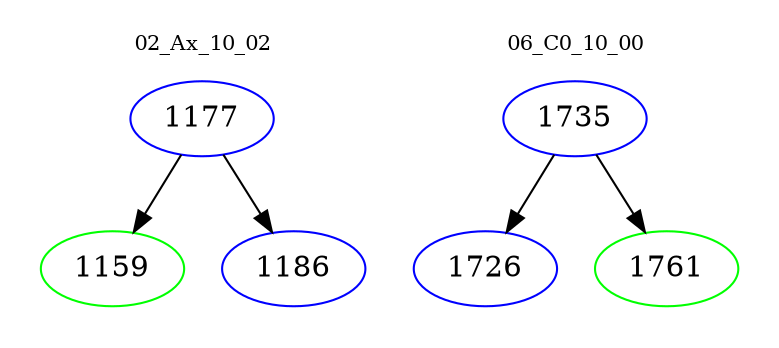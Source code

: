 digraph{
subgraph cluster_0 {
color = white
label = "02_Ax_10_02";
fontsize=10;
T0_1177 [label="1177", color="blue"]
T0_1177 -> T0_1159 [color="black"]
T0_1159 [label="1159", color="green"]
T0_1177 -> T0_1186 [color="black"]
T0_1186 [label="1186", color="blue"]
}
subgraph cluster_1 {
color = white
label = "06_C0_10_00";
fontsize=10;
T1_1735 [label="1735", color="blue"]
T1_1735 -> T1_1726 [color="black"]
T1_1726 [label="1726", color="blue"]
T1_1735 -> T1_1761 [color="black"]
T1_1761 [label="1761", color="green"]
}
}
